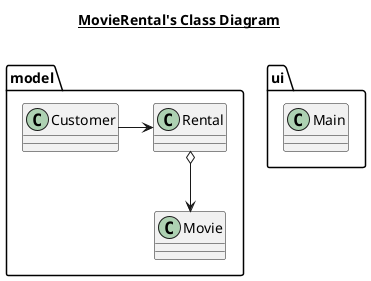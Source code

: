 @startuml

title __MovieRental's Class Diagram__\n

  package model {
    class Customer {
    }
  }


  package ui {
    class Main {
    }
  }


  package model {
    class Movie {
    }
  }


  package model {
    class Rental {
    }
  }


  Rental o--> Movie
  Customer -right-> Rental


@enduml